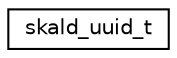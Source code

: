 digraph "Graphical Class Hierarchy"
{
 // LATEX_PDF_SIZE
  edge [fontname="Helvetica",fontsize="10",labelfontname="Helvetica",labelfontsize="10"];
  node [fontname="Helvetica",fontsize="10",shape=record];
  rankdir="LR";
  Node0 [label="skald_uuid_t",height=0.2,width=0.4,color="black", fillcolor="white", style="filled",URL="$structskald__uuid__t.html",tooltip="UUID representation format used by Skald."];
}

